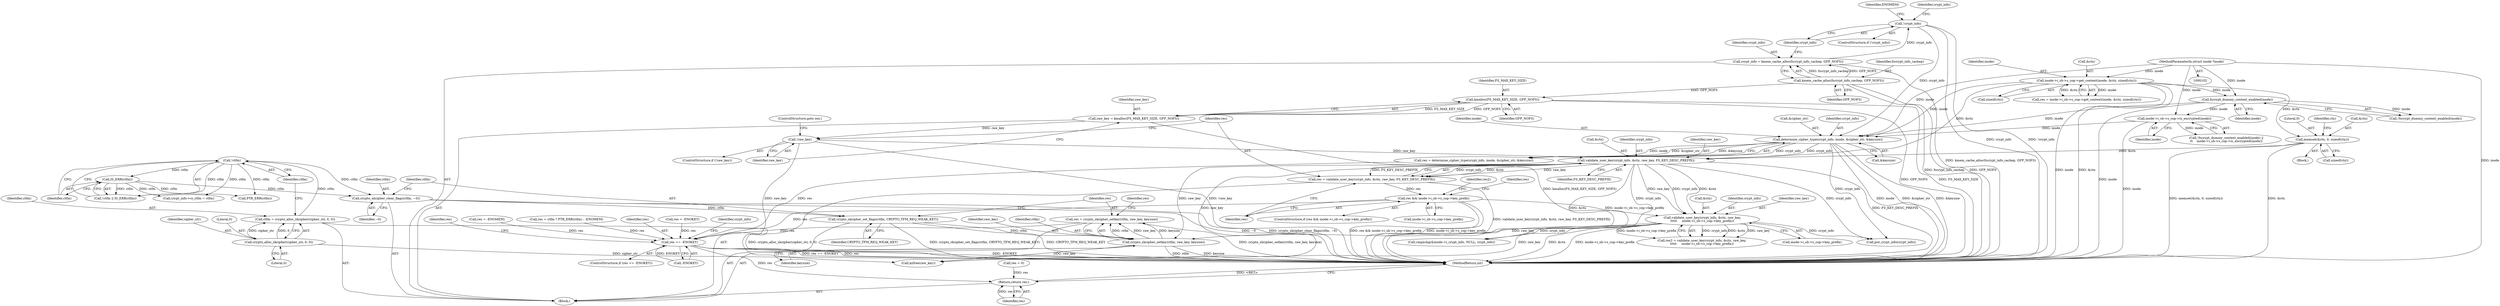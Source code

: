 digraph "0_linux_1b53cf9815bb4744958d41f3795d5d5a1d365e2d_1@API" {
"1000382" [label="(Call,res = crypto_skcipher_setkey(ctfm, raw_key, keysize))"];
"1000384" [label="(Call,crypto_skcipher_setkey(ctfm, raw_key, keysize))"];
"1000379" [label="(Call,crypto_skcipher_set_flags(ctfm, CRYPTO_TFM_REQ_WEAK_KEY))"];
"1000376" [label="(Call,crypto_skcipher_clear_flags(ctfm, ~0))"];
"1000357" [label="(Call,!ctfm)"];
"1000349" [label="(Call,ctfm = crypto_alloc_skcipher(cipher_str, 0, 0))"];
"1000351" [label="(Call,crypto_alloc_skcipher(cipher_str, 0, 0))"];
"1000359" [label="(Call,IS_ERR(ctfm))"];
"1000299" [label="(Call,validate_user_key(crypt_info, &ctx, raw_key, FS_KEY_DESC_PREFIX))"];
"1000274" [label="(Call,determine_cipher_type(crypt_info, inode, &cipher_str, &keysize))"];
"1000230" [label="(Call,!crypt_info)"];
"1000224" [label="(Call,crypt_info = kmem_cache_alloc(fscrypt_info_cachep, GFP_NOFS))"];
"1000226" [label="(Call,kmem_cache_alloc(fscrypt_info_cachep, GFP_NOFS))"];
"1000163" [label="(Call,fscrypt_dummy_context_enabled(inode))"];
"1000149" [label="(Call,inode->i_sb->s_cop->get_context(inode, &ctx, sizeof(ctx)))"];
"1000103" [label="(MethodParameterIn,struct inode *inode)"];
"1000165" [label="(Call,inode->i_sb->s_cop->is_encrypted(inode))"];
"1000169" [label="(Call,memset(&ctx, 0, sizeof(ctx)))"];
"1000294" [label="(Call,!raw_key)"];
"1000288" [label="(Call,raw_key = kmalloc(FS_MAX_KEY_SIZE, GFP_NOFS))"];
"1000290" [label="(Call,kmalloc(FS_MAX_KEY_SIZE, GFP_NOFS))"];
"1000319" [label="(Call,validate_user_key(crypt_info, &ctx, raw_key,\n\t\t\t\t\t     inode->i_sb->s_cop->key_prefix))"];
"1000306" [label="(Call,res && inode->i_sb->s_cop->key_prefix)"];
"1000297" [label="(Call,res = validate_user_key(crypt_info, &ctx, raw_key, FS_KEY_DESC_PREFIX))"];
"1000406" [label="(Call,res == -ENOKEY)"];
"1000417" [label="(Return,return res;)"];
"1000381" [label="(Identifier,CRYPTO_TFM_REQ_WEAK_KEY)"];
"1000354" [label="(Literal,0)"];
"1000296" [label="(ControlStructure,goto out;)"];
"1000228" [label="(Identifier,GFP_NOFS)"];
"1000272" [label="(Call,res = determine_cipher_type(crypt_info, inode, &cipher_str, &keysize))"];
"1000153" [label="(Call,sizeof(ctx))"];
"1000103" [label="(MethodParameterIn,struct inode *inode)"];
"1000386" [label="(Identifier,raw_key)"];
"1000300" [label="(Identifier,crypt_info)"];
"1000177" [label="(Identifier,ctx)"];
"1000150" [label="(Identifier,inode)"];
"1000317" [label="(Call,res2 = validate_user_key(crypt_info, &ctx, raw_key,\n\t\t\t\t\t     inode->i_sb->s_cop->key_prefix))"];
"1000411" [label="(Identifier,res)"];
"1000351" [label="(Call,crypto_alloc_skcipher(cipher_str, 0, 0))"];
"1000169" [label="(Call,memset(&ctx, 0, sizeof(ctx)))"];
"1000378" [label="(Identifier,~0)"];
"1000297" [label="(Call,res = validate_user_key(crypt_info, &ctx, raw_key, FS_KEY_DESC_PREFIX))"];
"1000413" [label="(Call,put_crypt_info(crypt_info))"];
"1000276" [label="(Identifier,inode)"];
"1000104" [label="(Block,)"];
"1000318" [label="(Identifier,res2)"];
"1000393" [label="(Call,cmpxchg(&inode->i_crypt_info, NULL, crypt_info))"];
"1000277" [label="(Call,&cipher_str)"];
"1000166" [label="(Identifier,inode)"];
"1000385" [label="(Identifier,ctfm)"];
"1000350" [label="(Identifier,ctfm)"];
"1000226" [label="(Call,kmem_cache_alloc(fscrypt_info_cachep, GFP_NOFS))"];
"1000320" [label="(Identifier,crypt_info)"];
"1000162" [label="(Call,!fscrypt_dummy_context_enabled(inode))"];
"1000417" [label="(Return,return res;)"];
"1000408" [label="(Call,-ENOKEY)"];
"1000163" [label="(Call,fscrypt_dummy_context_enabled(inode))"];
"1000405" [label="(ControlStructure,if (res == -ENOKEY))"];
"1000346" [label="(Identifier,res)"];
"1000284" [label="(Call,res = -ENOMEM)"];
"1000147" [label="(Call,res = inode->i_sb->s_cop->get_context(inode, &ctx, sizeof(ctx)))"];
"1000275" [label="(Identifier,crypt_info)"];
"1000415" [label="(Call,kzfree(raw_key))"];
"1000229" [label="(ControlStructure,if (!crypt_info))"];
"1000274" [label="(Call,determine_cipher_type(crypt_info, inode, &cipher_str, &keysize))"];
"1000366" [label="(Call,PTR_ERR(ctfm))"];
"1000298" [label="(Identifier,res)"];
"1000376" [label="(Call,crypto_skcipher_clear_flags(ctfm, ~0))"];
"1000305" [label="(ControlStructure,if (res && inode->i_sb->s_cop->key_prefix))"];
"1000324" [label="(Call,inode->i_sb->s_cop->key_prefix)"];
"1000303" [label="(Identifier,raw_key)"];
"1000234" [label="(Identifier,ENOMEM)"];
"1000295" [label="(Identifier,raw_key)"];
"1000352" [label="(Identifier,cipher_str)"];
"1000279" [label="(Call,&keysize)"];
"1000362" [label="(Call,res = ctfm ? PTR_ERR(ctfm) : -ENOMEM)"];
"1000237" [label="(Identifier,crypt_info)"];
"1000323" [label="(Identifier,raw_key)"];
"1000353" [label="(Literal,0)"];
"1000387" [label="(Identifier,keysize)"];
"1000173" [label="(Call,sizeof(ctx))"];
"1000170" [label="(Call,&ctx)"];
"1000308" [label="(Call,inode->i_sb->s_cop->key_prefix)"];
"1000151" [label="(Call,&ctx)"];
"1000164" [label="(Identifier,inode)"];
"1000349" [label="(Call,ctfm = crypto_alloc_skcipher(cipher_str, 0, 0))"];
"1000383" [label="(Identifier,res)"];
"1000357" [label="(Call,!ctfm)"];
"1000356" [label="(Call,!ctfm || IS_ERR(ctfm))"];
"1000165" [label="(Call,inode->i_sb->s_cop->is_encrypted(inode))"];
"1000382" [label="(Call,res = crypto_skcipher_setkey(ctfm, raw_key, keysize))"];
"1000149" [label="(Call,inode->i_sb->s_cop->get_context(inode, &ctx, sizeof(ctx)))"];
"1000407" [label="(Identifier,res)"];
"1000371" [label="(Call,crypt_info->ci_ctfm = ctfm)"];
"1000339" [label="(Call,res = -ENOKEY)"];
"1000414" [label="(Identifier,crypt_info)"];
"1000225" [label="(Identifier,crypt_info)"];
"1000304" [label="(Identifier,FS_KEY_DESC_PREFIX)"];
"1000231" [label="(Identifier,crypt_info)"];
"1000360" [label="(Identifier,ctfm)"];
"1000307" [label="(Identifier,res)"];
"1000289" [label="(Identifier,raw_key)"];
"1000380" [label="(Identifier,ctfm)"];
"1000299" [label="(Call,validate_user_key(crypt_info, &ctx, raw_key, FS_KEY_DESC_PREFIX))"];
"1000291" [label="(Identifier,FS_MAX_KEY_SIZE)"];
"1000384" [label="(Call,crypto_skcipher_setkey(ctfm, raw_key, keysize))"];
"1000321" [label="(Call,&ctx)"];
"1000294" [label="(Call,!raw_key)"];
"1000227" [label="(Identifier,fscrypt_info_cachep)"];
"1000319" [label="(Call,validate_user_key(crypt_info, &ctx, raw_key,\n\t\t\t\t\t     inode->i_sb->s_cop->key_prefix))"];
"1000161" [label="(Call,!fscrypt_dummy_context_enabled(inode) ||\n\t\t    inode->i_sb->s_cop->is_encrypted(inode))"];
"1000359" [label="(Call,IS_ERR(ctfm))"];
"1000301" [label="(Call,&ctx)"];
"1000358" [label="(Identifier,ctfm)"];
"1000377" [label="(Identifier,ctfm)"];
"1000406" [label="(Call,res == -ENOKEY)"];
"1000290" [label="(Call,kmalloc(FS_MAX_KEY_SIZE, GFP_NOFS))"];
"1000230" [label="(Call,!crypt_info)"];
"1000292" [label="(Identifier,GFP_NOFS)"];
"1000306" [label="(Call,res && inode->i_sb->s_cop->key_prefix)"];
"1000419" [label="(MethodReturn,int)"];
"1000224" [label="(Call,crypt_info = kmem_cache_alloc(fscrypt_info_cachep, GFP_NOFS))"];
"1000288" [label="(Call,raw_key = kmalloc(FS_MAX_KEY_SIZE, GFP_NOFS))"];
"1000410" [label="(Call,res = 0)"];
"1000389" [label="(Identifier,res)"];
"1000159" [label="(Block,)"];
"1000379" [label="(Call,crypto_skcipher_set_flags(ctfm, CRYPTO_TFM_REQ_WEAK_KEY))"];
"1000418" [label="(Identifier,res)"];
"1000172" [label="(Literal,0)"];
"1000293" [label="(ControlStructure,if (!raw_key))"];
"1000382" -> "1000104"  [label="AST: "];
"1000382" -> "1000384"  [label="CFG: "];
"1000383" -> "1000382"  [label="AST: "];
"1000384" -> "1000382"  [label="AST: "];
"1000389" -> "1000382"  [label="CFG: "];
"1000382" -> "1000419"  [label="DDG: crypto_skcipher_setkey(ctfm, raw_key, keysize)"];
"1000384" -> "1000382"  [label="DDG: ctfm"];
"1000384" -> "1000382"  [label="DDG: raw_key"];
"1000384" -> "1000382"  [label="DDG: keysize"];
"1000382" -> "1000406"  [label="DDG: res"];
"1000384" -> "1000387"  [label="CFG: "];
"1000385" -> "1000384"  [label="AST: "];
"1000386" -> "1000384"  [label="AST: "];
"1000387" -> "1000384"  [label="AST: "];
"1000384" -> "1000419"  [label="DDG: keysize"];
"1000384" -> "1000419"  [label="DDG: ctfm"];
"1000379" -> "1000384"  [label="DDG: ctfm"];
"1000299" -> "1000384"  [label="DDG: raw_key"];
"1000319" -> "1000384"  [label="DDG: raw_key"];
"1000384" -> "1000415"  [label="DDG: raw_key"];
"1000379" -> "1000104"  [label="AST: "];
"1000379" -> "1000381"  [label="CFG: "];
"1000380" -> "1000379"  [label="AST: "];
"1000381" -> "1000379"  [label="AST: "];
"1000383" -> "1000379"  [label="CFG: "];
"1000379" -> "1000419"  [label="DDG: crypto_skcipher_set_flags(ctfm, CRYPTO_TFM_REQ_WEAK_KEY)"];
"1000379" -> "1000419"  [label="DDG: CRYPTO_TFM_REQ_WEAK_KEY"];
"1000376" -> "1000379"  [label="DDG: ctfm"];
"1000376" -> "1000104"  [label="AST: "];
"1000376" -> "1000378"  [label="CFG: "];
"1000377" -> "1000376"  [label="AST: "];
"1000378" -> "1000376"  [label="AST: "];
"1000380" -> "1000376"  [label="CFG: "];
"1000376" -> "1000419"  [label="DDG: crypto_skcipher_clear_flags(ctfm, ~0)"];
"1000376" -> "1000419"  [label="DDG: ~0"];
"1000357" -> "1000376"  [label="DDG: ctfm"];
"1000359" -> "1000376"  [label="DDG: ctfm"];
"1000357" -> "1000356"  [label="AST: "];
"1000357" -> "1000358"  [label="CFG: "];
"1000358" -> "1000357"  [label="AST: "];
"1000360" -> "1000357"  [label="CFG: "];
"1000356" -> "1000357"  [label="CFG: "];
"1000357" -> "1000356"  [label="DDG: ctfm"];
"1000349" -> "1000357"  [label="DDG: ctfm"];
"1000357" -> "1000359"  [label="DDG: ctfm"];
"1000357" -> "1000366"  [label="DDG: ctfm"];
"1000357" -> "1000371"  [label="DDG: ctfm"];
"1000349" -> "1000104"  [label="AST: "];
"1000349" -> "1000351"  [label="CFG: "];
"1000350" -> "1000349"  [label="AST: "];
"1000351" -> "1000349"  [label="AST: "];
"1000358" -> "1000349"  [label="CFG: "];
"1000349" -> "1000419"  [label="DDG: crypto_alloc_skcipher(cipher_str, 0, 0)"];
"1000351" -> "1000349"  [label="DDG: cipher_str"];
"1000351" -> "1000349"  [label="DDG: 0"];
"1000351" -> "1000354"  [label="CFG: "];
"1000352" -> "1000351"  [label="AST: "];
"1000353" -> "1000351"  [label="AST: "];
"1000354" -> "1000351"  [label="AST: "];
"1000351" -> "1000419"  [label="DDG: cipher_str"];
"1000359" -> "1000356"  [label="AST: "];
"1000359" -> "1000360"  [label="CFG: "];
"1000360" -> "1000359"  [label="AST: "];
"1000356" -> "1000359"  [label="CFG: "];
"1000359" -> "1000356"  [label="DDG: ctfm"];
"1000359" -> "1000366"  [label="DDG: ctfm"];
"1000359" -> "1000371"  [label="DDG: ctfm"];
"1000299" -> "1000297"  [label="AST: "];
"1000299" -> "1000304"  [label="CFG: "];
"1000300" -> "1000299"  [label="AST: "];
"1000301" -> "1000299"  [label="AST: "];
"1000303" -> "1000299"  [label="AST: "];
"1000304" -> "1000299"  [label="AST: "];
"1000297" -> "1000299"  [label="CFG: "];
"1000299" -> "1000419"  [label="DDG: FS_KEY_DESC_PREFIX"];
"1000299" -> "1000419"  [label="DDG: &ctx"];
"1000299" -> "1000297"  [label="DDG: crypt_info"];
"1000299" -> "1000297"  [label="DDG: &ctx"];
"1000299" -> "1000297"  [label="DDG: raw_key"];
"1000299" -> "1000297"  [label="DDG: FS_KEY_DESC_PREFIX"];
"1000274" -> "1000299"  [label="DDG: crypt_info"];
"1000149" -> "1000299"  [label="DDG: &ctx"];
"1000169" -> "1000299"  [label="DDG: &ctx"];
"1000294" -> "1000299"  [label="DDG: raw_key"];
"1000299" -> "1000319"  [label="DDG: crypt_info"];
"1000299" -> "1000319"  [label="DDG: &ctx"];
"1000299" -> "1000319"  [label="DDG: raw_key"];
"1000299" -> "1000393"  [label="DDG: crypt_info"];
"1000299" -> "1000413"  [label="DDG: crypt_info"];
"1000299" -> "1000415"  [label="DDG: raw_key"];
"1000274" -> "1000272"  [label="AST: "];
"1000274" -> "1000279"  [label="CFG: "];
"1000275" -> "1000274"  [label="AST: "];
"1000276" -> "1000274"  [label="AST: "];
"1000277" -> "1000274"  [label="AST: "];
"1000279" -> "1000274"  [label="AST: "];
"1000272" -> "1000274"  [label="CFG: "];
"1000274" -> "1000419"  [label="DDG: inode"];
"1000274" -> "1000419"  [label="DDG: &cipher_str"];
"1000274" -> "1000419"  [label="DDG: &keysize"];
"1000274" -> "1000272"  [label="DDG: crypt_info"];
"1000274" -> "1000272"  [label="DDG: inode"];
"1000274" -> "1000272"  [label="DDG: &cipher_str"];
"1000274" -> "1000272"  [label="DDG: &keysize"];
"1000230" -> "1000274"  [label="DDG: crypt_info"];
"1000163" -> "1000274"  [label="DDG: inode"];
"1000165" -> "1000274"  [label="DDG: inode"];
"1000149" -> "1000274"  [label="DDG: inode"];
"1000103" -> "1000274"  [label="DDG: inode"];
"1000274" -> "1000413"  [label="DDG: crypt_info"];
"1000230" -> "1000229"  [label="AST: "];
"1000230" -> "1000231"  [label="CFG: "];
"1000231" -> "1000230"  [label="AST: "];
"1000234" -> "1000230"  [label="CFG: "];
"1000237" -> "1000230"  [label="CFG: "];
"1000230" -> "1000419"  [label="DDG: crypt_info"];
"1000230" -> "1000419"  [label="DDG: !crypt_info"];
"1000224" -> "1000230"  [label="DDG: crypt_info"];
"1000224" -> "1000104"  [label="AST: "];
"1000224" -> "1000226"  [label="CFG: "];
"1000225" -> "1000224"  [label="AST: "];
"1000226" -> "1000224"  [label="AST: "];
"1000231" -> "1000224"  [label="CFG: "];
"1000224" -> "1000419"  [label="DDG: kmem_cache_alloc(fscrypt_info_cachep, GFP_NOFS)"];
"1000226" -> "1000224"  [label="DDG: fscrypt_info_cachep"];
"1000226" -> "1000224"  [label="DDG: GFP_NOFS"];
"1000226" -> "1000228"  [label="CFG: "];
"1000227" -> "1000226"  [label="AST: "];
"1000228" -> "1000226"  [label="AST: "];
"1000226" -> "1000419"  [label="DDG: fscrypt_info_cachep"];
"1000226" -> "1000419"  [label="DDG: GFP_NOFS"];
"1000226" -> "1000290"  [label="DDG: GFP_NOFS"];
"1000163" -> "1000162"  [label="AST: "];
"1000163" -> "1000164"  [label="CFG: "];
"1000164" -> "1000163"  [label="AST: "];
"1000162" -> "1000163"  [label="CFG: "];
"1000163" -> "1000419"  [label="DDG: inode"];
"1000163" -> "1000162"  [label="DDG: inode"];
"1000149" -> "1000163"  [label="DDG: inode"];
"1000103" -> "1000163"  [label="DDG: inode"];
"1000163" -> "1000165"  [label="DDG: inode"];
"1000149" -> "1000147"  [label="AST: "];
"1000149" -> "1000153"  [label="CFG: "];
"1000150" -> "1000149"  [label="AST: "];
"1000151" -> "1000149"  [label="AST: "];
"1000153" -> "1000149"  [label="AST: "];
"1000147" -> "1000149"  [label="CFG: "];
"1000149" -> "1000419"  [label="DDG: &ctx"];
"1000149" -> "1000419"  [label="DDG: inode"];
"1000149" -> "1000147"  [label="DDG: inode"];
"1000149" -> "1000147"  [label="DDG: &ctx"];
"1000103" -> "1000149"  [label="DDG: inode"];
"1000149" -> "1000169"  [label="DDG: &ctx"];
"1000103" -> "1000102"  [label="AST: "];
"1000103" -> "1000419"  [label="DDG: inode"];
"1000103" -> "1000165"  [label="DDG: inode"];
"1000165" -> "1000161"  [label="AST: "];
"1000165" -> "1000166"  [label="CFG: "];
"1000166" -> "1000165"  [label="AST: "];
"1000161" -> "1000165"  [label="CFG: "];
"1000165" -> "1000419"  [label="DDG: inode"];
"1000165" -> "1000161"  [label="DDG: inode"];
"1000169" -> "1000159"  [label="AST: "];
"1000169" -> "1000173"  [label="CFG: "];
"1000170" -> "1000169"  [label="AST: "];
"1000172" -> "1000169"  [label="AST: "];
"1000173" -> "1000169"  [label="AST: "];
"1000177" -> "1000169"  [label="CFG: "];
"1000169" -> "1000419"  [label="DDG: memset(&ctx, 0, sizeof(ctx))"];
"1000169" -> "1000419"  [label="DDG: &ctx"];
"1000294" -> "1000293"  [label="AST: "];
"1000294" -> "1000295"  [label="CFG: "];
"1000295" -> "1000294"  [label="AST: "];
"1000296" -> "1000294"  [label="CFG: "];
"1000298" -> "1000294"  [label="CFG: "];
"1000294" -> "1000419"  [label="DDG: !raw_key"];
"1000288" -> "1000294"  [label="DDG: raw_key"];
"1000294" -> "1000415"  [label="DDG: raw_key"];
"1000288" -> "1000104"  [label="AST: "];
"1000288" -> "1000290"  [label="CFG: "];
"1000289" -> "1000288"  [label="AST: "];
"1000290" -> "1000288"  [label="AST: "];
"1000295" -> "1000288"  [label="CFG: "];
"1000288" -> "1000419"  [label="DDG: kmalloc(FS_MAX_KEY_SIZE, GFP_NOFS)"];
"1000290" -> "1000288"  [label="DDG: FS_MAX_KEY_SIZE"];
"1000290" -> "1000288"  [label="DDG: GFP_NOFS"];
"1000290" -> "1000292"  [label="CFG: "];
"1000291" -> "1000290"  [label="AST: "];
"1000292" -> "1000290"  [label="AST: "];
"1000290" -> "1000419"  [label="DDG: FS_MAX_KEY_SIZE"];
"1000290" -> "1000419"  [label="DDG: GFP_NOFS"];
"1000319" -> "1000317"  [label="AST: "];
"1000319" -> "1000324"  [label="CFG: "];
"1000320" -> "1000319"  [label="AST: "];
"1000321" -> "1000319"  [label="AST: "];
"1000323" -> "1000319"  [label="AST: "];
"1000324" -> "1000319"  [label="AST: "];
"1000317" -> "1000319"  [label="CFG: "];
"1000319" -> "1000419"  [label="DDG: inode->i_sb->s_cop->key_prefix"];
"1000319" -> "1000419"  [label="DDG: &ctx"];
"1000319" -> "1000317"  [label="DDG: crypt_info"];
"1000319" -> "1000317"  [label="DDG: &ctx"];
"1000319" -> "1000317"  [label="DDG: raw_key"];
"1000319" -> "1000317"  [label="DDG: inode->i_sb->s_cop->key_prefix"];
"1000306" -> "1000319"  [label="DDG: inode->i_sb->s_cop->key_prefix"];
"1000319" -> "1000393"  [label="DDG: crypt_info"];
"1000319" -> "1000413"  [label="DDG: crypt_info"];
"1000319" -> "1000415"  [label="DDG: raw_key"];
"1000306" -> "1000305"  [label="AST: "];
"1000306" -> "1000307"  [label="CFG: "];
"1000306" -> "1000308"  [label="CFG: "];
"1000307" -> "1000306"  [label="AST: "];
"1000308" -> "1000306"  [label="AST: "];
"1000318" -> "1000306"  [label="CFG: "];
"1000346" -> "1000306"  [label="CFG: "];
"1000306" -> "1000419"  [label="DDG: res && inode->i_sb->s_cop->key_prefix"];
"1000306" -> "1000419"  [label="DDG: inode->i_sb->s_cop->key_prefix"];
"1000297" -> "1000306"  [label="DDG: res"];
"1000306" -> "1000406"  [label="DDG: res"];
"1000297" -> "1000104"  [label="AST: "];
"1000298" -> "1000297"  [label="AST: "];
"1000307" -> "1000297"  [label="CFG: "];
"1000297" -> "1000419"  [label="DDG: validate_user_key(crypt_info, &ctx, raw_key, FS_KEY_DESC_PREFIX)"];
"1000406" -> "1000405"  [label="AST: "];
"1000406" -> "1000408"  [label="CFG: "];
"1000407" -> "1000406"  [label="AST: "];
"1000408" -> "1000406"  [label="AST: "];
"1000411" -> "1000406"  [label="CFG: "];
"1000414" -> "1000406"  [label="CFG: "];
"1000406" -> "1000419"  [label="DDG: res"];
"1000406" -> "1000419"  [label="DDG: -ENOKEY"];
"1000406" -> "1000419"  [label="DDG: res == -ENOKEY"];
"1000272" -> "1000406"  [label="DDG: res"];
"1000339" -> "1000406"  [label="DDG: res"];
"1000362" -> "1000406"  [label="DDG: res"];
"1000284" -> "1000406"  [label="DDG: res"];
"1000408" -> "1000406"  [label="DDG: ENOKEY"];
"1000406" -> "1000417"  [label="DDG: res"];
"1000417" -> "1000104"  [label="AST: "];
"1000417" -> "1000418"  [label="CFG: "];
"1000418" -> "1000417"  [label="AST: "];
"1000419" -> "1000417"  [label="CFG: "];
"1000417" -> "1000419"  [label="DDG: <RET>"];
"1000418" -> "1000417"  [label="DDG: res"];
"1000410" -> "1000417"  [label="DDG: res"];
}
